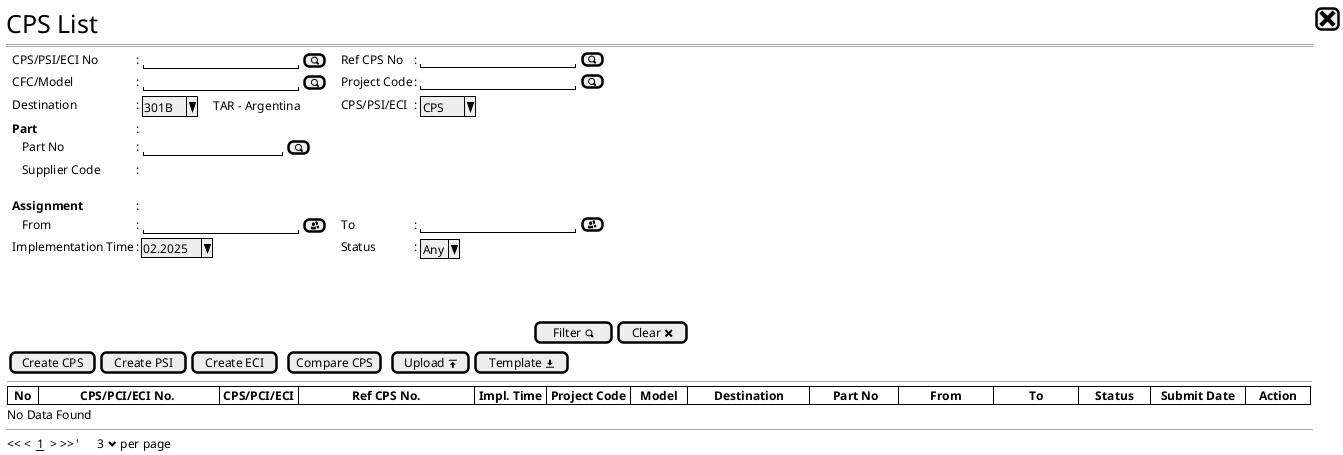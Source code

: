 @startsalt
{
  <size:25>CPS List |[<size:25><&x>]|*
  ==
  {
    .|CPS/PSI/ECI No      |: {|"                   "|[<&magnifying-glass>] |}.|.|Ref CPS No          |: |"                   "|[<&magnifying-glass>]|*
    .|CFC/Model           |: {|"                   "|[<&magnifying-glass>] |}.|.|Project Code        |: |"                   "|[<&magnifying-glass>]|*
    .|Destination         |: {|^301B ^|    TAR - Argentina |}                .|.|CPS/PSI/ECI         |: {|^ CPS ^             |}*
    .|<b>Part          |: |*
    .|   Part No             |: {|"                 "|[<&magnifying-glass>]|}*
    .|   Supplier Code       |: {|                  |}*    
    .
    .|<b>Assignment          |: |*
    .|   From                |: {|"                   "|[<&people>]           |}.|.|To                  |: |"                   "|[<&people>]|*
    .|Implementation Time |: |^02.2025^     |.|.|Status        |: {| ^Any^ |}*    
  }
  .
  .
  .
  {|                                                                                                                                                                        |[Filter <&magnifying-glass>]|[Clear <&x>]|}
  {   
    {[Create CPS] | [Create PSI]|[Create ECI]|.|[Compare CPS]|.           |                        [Upload <&data-transfer-upload>]| [Template <&data-transfer-download>]|} *
    --
    {#
      |  <b>No  |             <b>CPS/PCI/ECI No.              | <b>CPS/PCI/ECI |                 <b>Ref CPS No.                 | <b>Impl. Time | <b>Project Code |   <b>Model   |        <b>Destination        |      <b> Part No      |          <b>From          |           <b>To           |     <b>Status     |   <b>Submit Date   |    <b>Action    |*|*
      '|                    |                    |                  |                 |              |                |                           |                           |                   |                   |*|*|*
    }
    No Data Found    
  }
  --
  {
  << <  __1__  > >>  |'      3 <&chevron-bottom> per page |*
  }  
}
@endsalt
